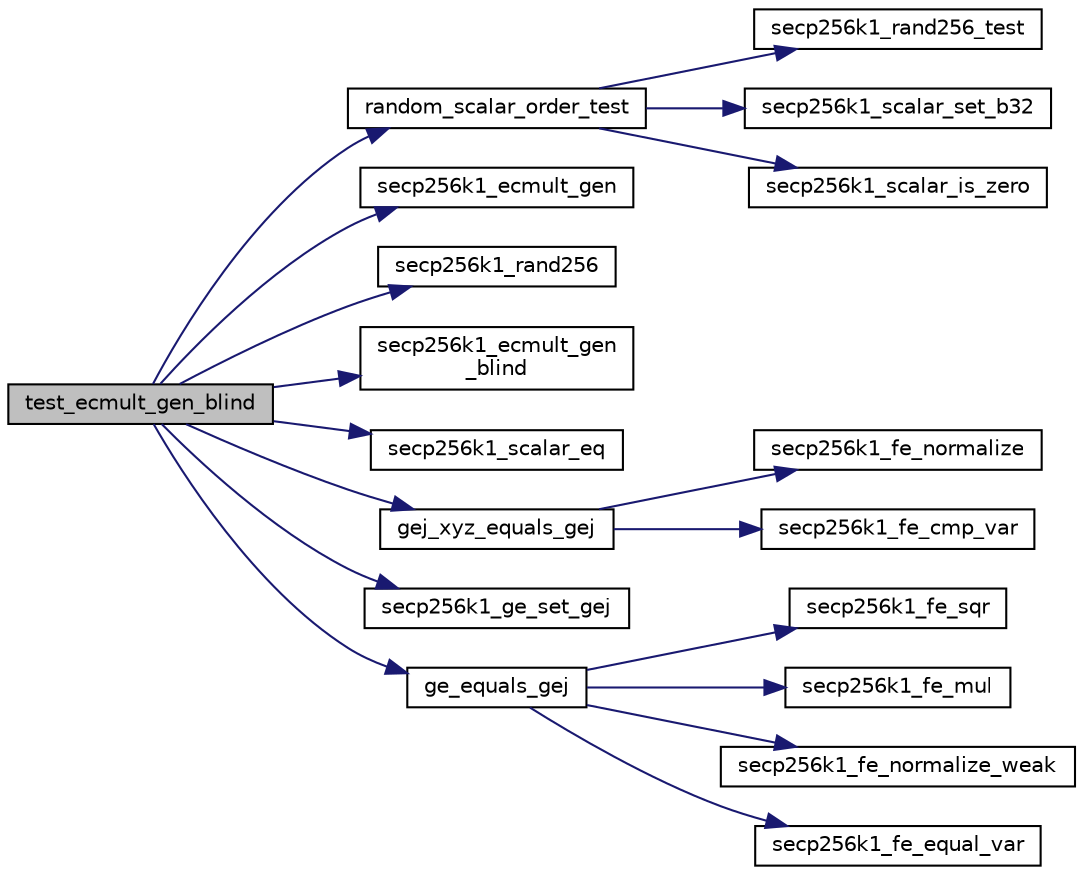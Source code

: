 digraph "test_ecmult_gen_blind"
{
  edge [fontname="Helvetica",fontsize="10",labelfontname="Helvetica",labelfontsize="10"];
  node [fontname="Helvetica",fontsize="10",shape=record];
  rankdir="LR";
  Node1660 [label="test_ecmult_gen_blind",height=0.2,width=0.4,color="black", fillcolor="grey75", style="filled", fontcolor="black"];
  Node1660 -> Node1661 [color="midnightblue",fontsize="10",style="solid",fontname="Helvetica"];
  Node1661 [label="random_scalar_order_test",height=0.2,width=0.4,color="black", fillcolor="white", style="filled",URL="$d5/d7f/tests_8c.html#a51e09e6745e0afdb0d596ee0f4b3c3f7"];
  Node1661 -> Node1662 [color="midnightblue",fontsize="10",style="solid",fontname="Helvetica"];
  Node1662 [label="secp256k1_rand256_test",height=0.2,width=0.4,color="black", fillcolor="white", style="filled",URL="$dd/d0b/testrand_8h.html#ac7dd7cc19d5d0ae9b50791656b57af7b",tooltip="Generate a pseudorandom 32-byte array with long sequences of zero and one bits. "];
  Node1661 -> Node1663 [color="midnightblue",fontsize="10",style="solid",fontname="Helvetica"];
  Node1663 [label="secp256k1_scalar_set_b32",height=0.2,width=0.4,color="black", fillcolor="white", style="filled",URL="$db/d94/scalar_8h.html#a25cc2d45ae1d1765d07c3313cdf46fa0",tooltip="Set a scalar from a big endian byte array. "];
  Node1661 -> Node1664 [color="midnightblue",fontsize="10",style="solid",fontname="Helvetica"];
  Node1664 [label="secp256k1_scalar_is_zero",height=0.2,width=0.4,color="black", fillcolor="white", style="filled",URL="$db/d94/scalar_8h.html#a3f0ac84fe49a1c1f51212582a2c149d4",tooltip="Check whether a scalar equals zero. "];
  Node1660 -> Node1665 [color="midnightblue",fontsize="10",style="solid",fontname="Helvetica"];
  Node1665 [label="secp256k1_ecmult_gen",height=0.2,width=0.4,color="black", fillcolor="white", style="filled",URL="$d6/d76/ecmult__gen_8h.html#a5ed744c720cbb0a397c8d4c42c637f24",tooltip="Multiply with the generator: R = a*G. "];
  Node1660 -> Node1666 [color="midnightblue",fontsize="10",style="solid",fontname="Helvetica"];
  Node1666 [label="secp256k1_rand256",height=0.2,width=0.4,color="black", fillcolor="white", style="filled",URL="$dd/d0b/testrand_8h.html#ac6eab6443f98bba198f7df69e658173c",tooltip="Generate a pseudorandom 32-byte array. "];
  Node1660 -> Node1667 [color="midnightblue",fontsize="10",style="solid",fontname="Helvetica"];
  Node1667 [label="secp256k1_ecmult_gen\l_blind",height=0.2,width=0.4,color="black", fillcolor="white", style="filled",URL="$d6/d76/ecmult__gen_8h.html#a7e41f045cb4901a4eba781966fa35abd"];
  Node1660 -> Node1668 [color="midnightblue",fontsize="10",style="solid",fontname="Helvetica"];
  Node1668 [label="secp256k1_scalar_eq",height=0.2,width=0.4,color="black", fillcolor="white", style="filled",URL="$db/d94/scalar_8h.html#a4ba37c67745038e5ff23ca66f051837d",tooltip="Compare two scalars. "];
  Node1660 -> Node1669 [color="midnightblue",fontsize="10",style="solid",fontname="Helvetica"];
  Node1669 [label="gej_xyz_equals_gej",height=0.2,width=0.4,color="black", fillcolor="white", style="filled",URL="$d5/d7f/tests_8c.html#a9ce0d67d2ba57bdc32e660cafcaaef2f"];
  Node1669 -> Node1670 [color="midnightblue",fontsize="10",style="solid",fontname="Helvetica"];
  Node1670 [label="secp256k1_fe_normalize",height=0.2,width=0.4,color="black", fillcolor="white", style="filled",URL="$d5/d5a/field_8h.html#a8e925e94d5a7330d2ae68f6642d0c7b9",tooltip="Field element module. "];
  Node1669 -> Node1671 [color="midnightblue",fontsize="10",style="solid",fontname="Helvetica"];
  Node1671 [label="secp256k1_fe_cmp_var",height=0.2,width=0.4,color="black", fillcolor="white", style="filled",URL="$d5/d5a/field_8h.html#af372f2088796ef5338bb43dbb6dd5277",tooltip="Compare two field elements. "];
  Node1660 -> Node1672 [color="midnightblue",fontsize="10",style="solid",fontname="Helvetica"];
  Node1672 [label="secp256k1_ge_set_gej",height=0.2,width=0.4,color="black", fillcolor="white", style="filled",URL="$d9/dd1/group_8h.html#aa511eebf8cd7419763f06555ed4fb62d",tooltip="Set a group element equal to another which is given in jacobian coordinates. "];
  Node1660 -> Node1673 [color="midnightblue",fontsize="10",style="solid",fontname="Helvetica"];
  Node1673 [label="ge_equals_gej",height=0.2,width=0.4,color="black", fillcolor="white", style="filled",URL="$d5/d7f/tests_8c.html#a7930deeb9d6815fba34afad98b8dfa69"];
  Node1673 -> Node1674 [color="midnightblue",fontsize="10",style="solid",fontname="Helvetica"];
  Node1674 [label="secp256k1_fe_sqr",height=0.2,width=0.4,color="black", fillcolor="white", style="filled",URL="$d5/d5a/field_8h.html#a6cbe550ca5eb35e683b1c8d68d8de26b",tooltip="Sets a field element to be the square of another. "];
  Node1673 -> Node1675 [color="midnightblue",fontsize="10",style="solid",fontname="Helvetica"];
  Node1675 [label="secp256k1_fe_mul",height=0.2,width=0.4,color="black", fillcolor="white", style="filled",URL="$d5/d5a/field_8h.html#a542b97d2574d9687c563d002587cf9a2",tooltip="Sets a field element to be the product of two others. "];
  Node1673 -> Node1676 [color="midnightblue",fontsize="10",style="solid",fontname="Helvetica"];
  Node1676 [label="secp256k1_fe_normalize_weak",height=0.2,width=0.4,color="black", fillcolor="white", style="filled",URL="$d5/d5a/field_8h.html#a0aaec7df2f708a451a8e1f41a943d8b1",tooltip="Weakly normalize a field element: reduce it magnitude to 1, but don&#39;t fully normalize. "];
  Node1673 -> Node1677 [color="midnightblue",fontsize="10",style="solid",fontname="Helvetica"];
  Node1677 [label="secp256k1_fe_equal_var",height=0.2,width=0.4,color="black", fillcolor="white", style="filled",URL="$d5/d5a/field_8h.html#a16ab4d0dd8bcb5da1b888288063014f3",tooltip="Compare two field elements. "];
}
